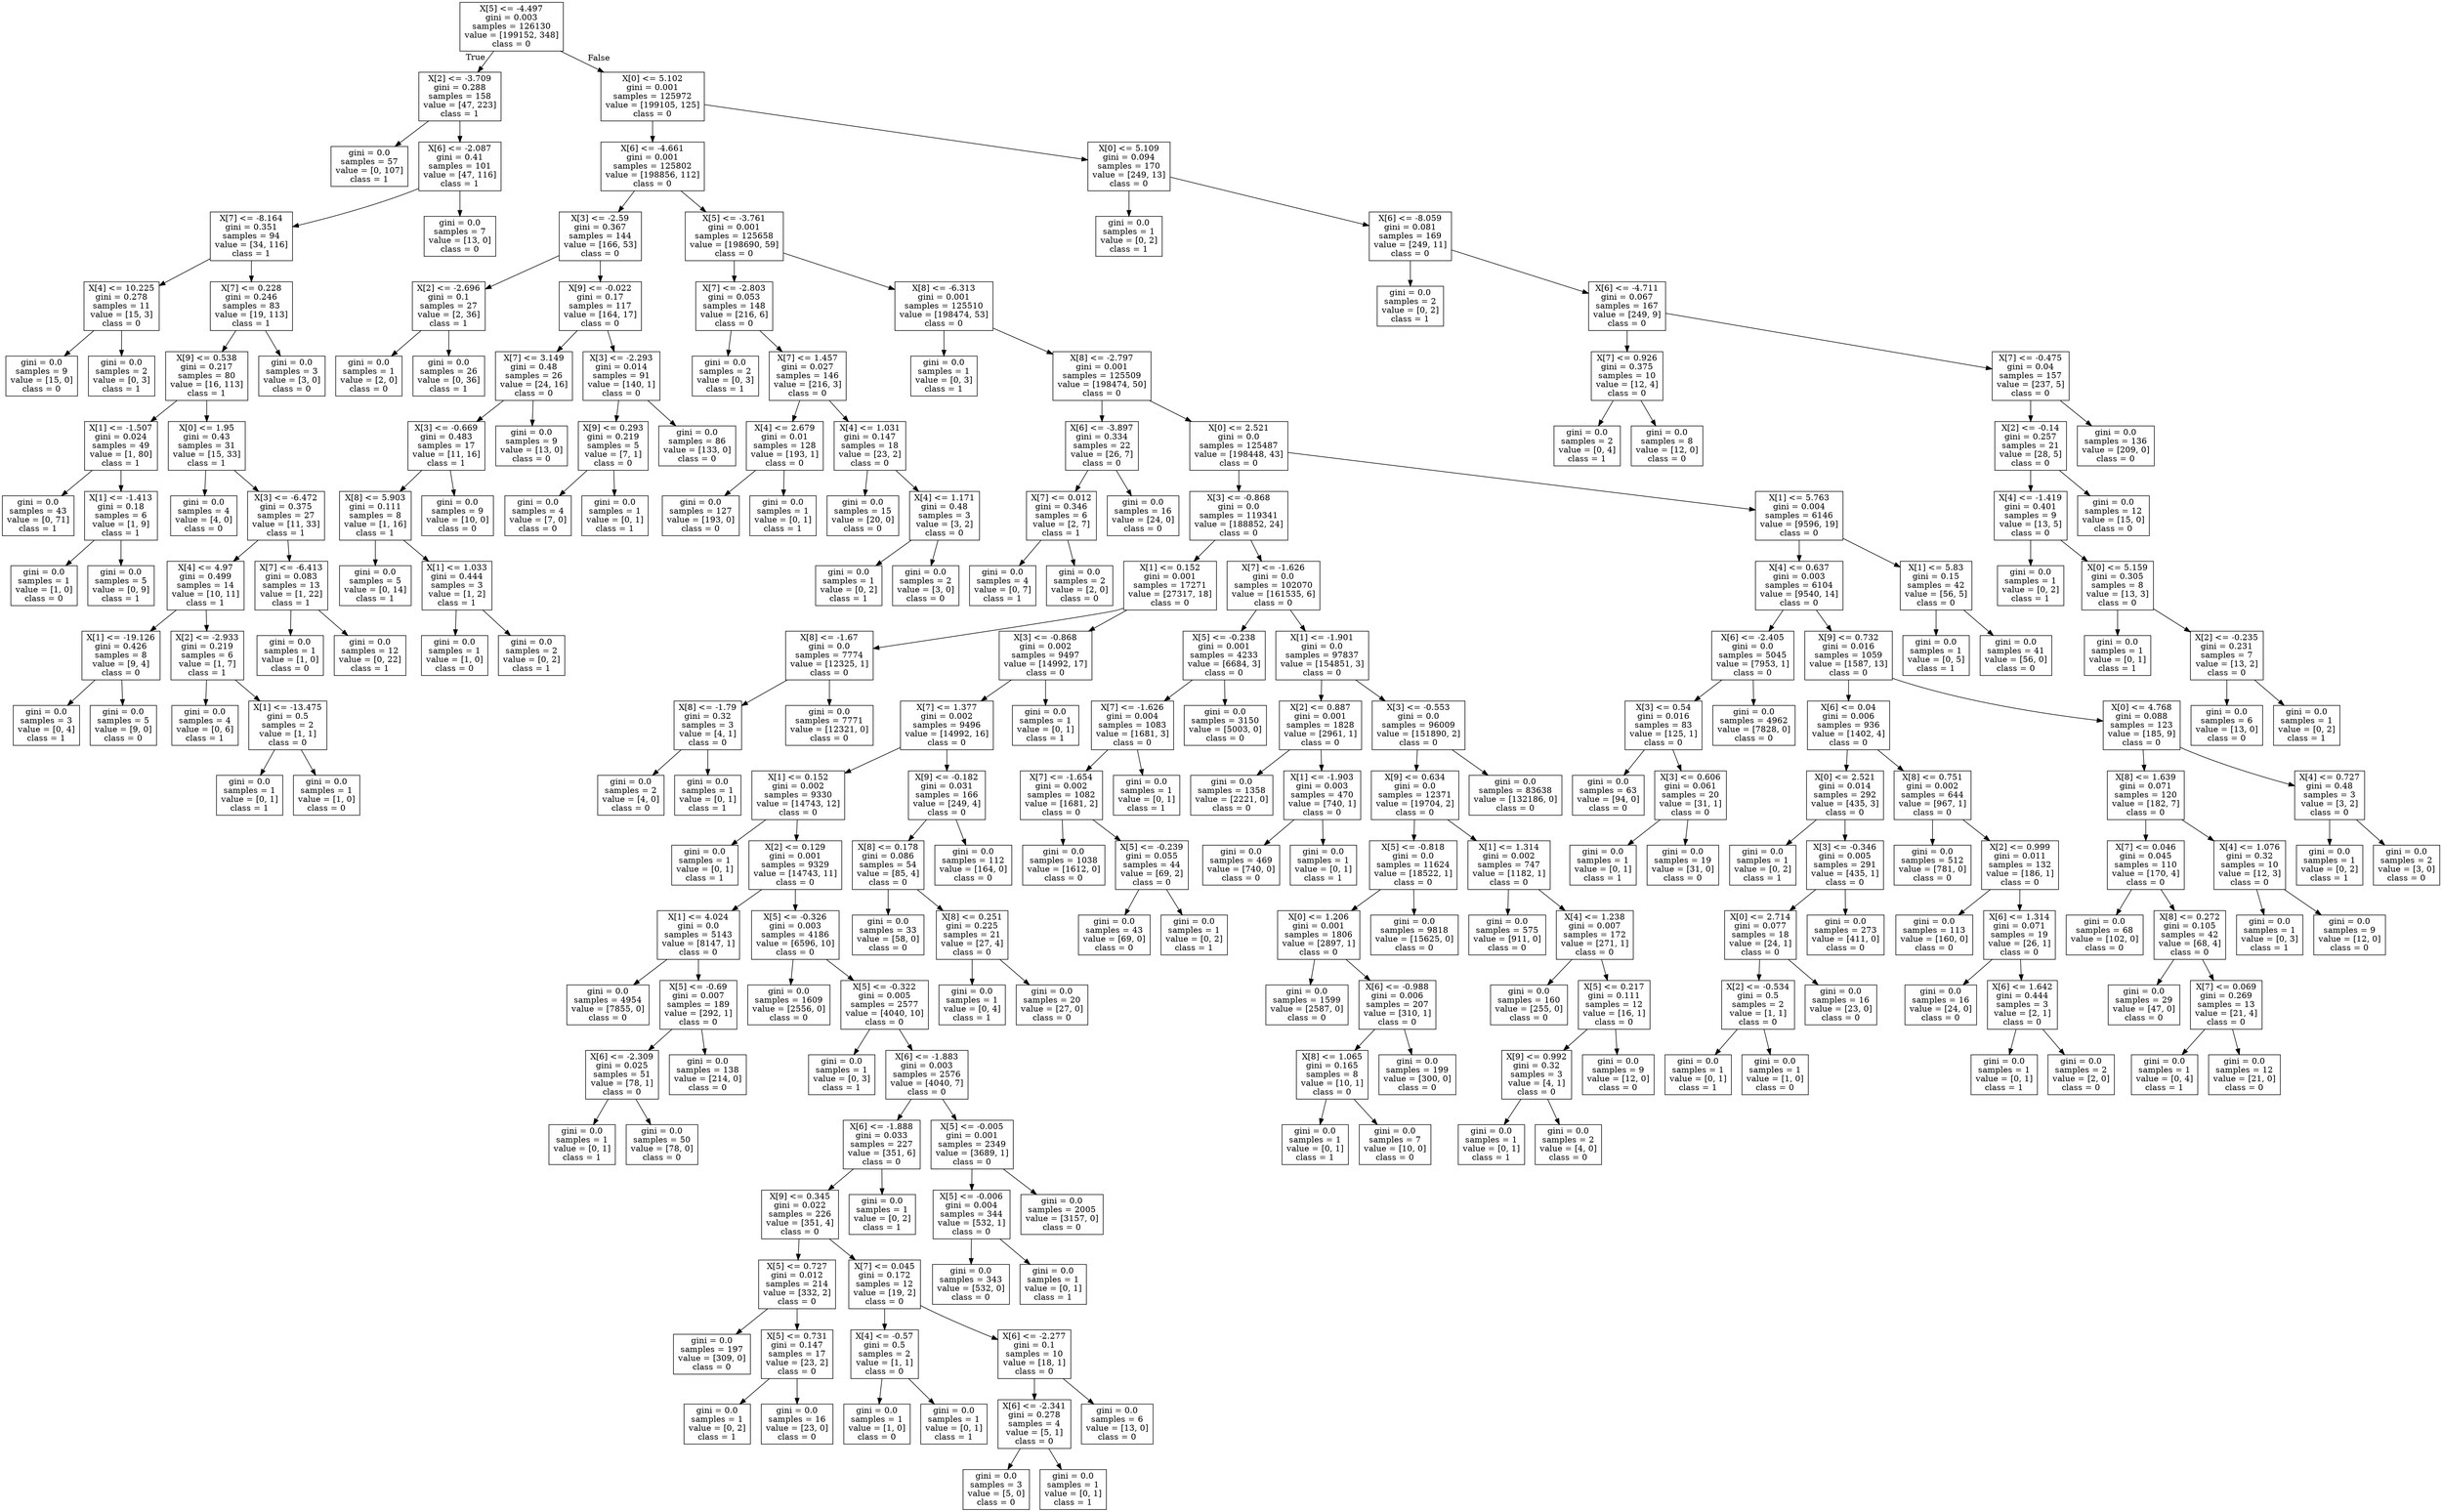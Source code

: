 digraph Tree {
node [shape=box] ;
0 [label="X[5] <= -4.497\ngini = 0.003\nsamples = 126130\nvalue = [199152, 348]\nclass = 0"] ;
1 [label="X[2] <= -3.709\ngini = 0.288\nsamples = 158\nvalue = [47, 223]\nclass = 1"] ;
0 -> 1 [labeldistance=2.5, labelangle=45, headlabel="True"] ;
2 [label="gini = 0.0\nsamples = 57\nvalue = [0, 107]\nclass = 1"] ;
1 -> 2 ;
3 [label="X[6] <= -2.087\ngini = 0.41\nsamples = 101\nvalue = [47, 116]\nclass = 1"] ;
1 -> 3 ;
4 [label="X[7] <= -8.164\ngini = 0.351\nsamples = 94\nvalue = [34, 116]\nclass = 1"] ;
3 -> 4 ;
5 [label="X[4] <= 10.225\ngini = 0.278\nsamples = 11\nvalue = [15, 3]\nclass = 0"] ;
4 -> 5 ;
6 [label="gini = 0.0\nsamples = 9\nvalue = [15, 0]\nclass = 0"] ;
5 -> 6 ;
7 [label="gini = 0.0\nsamples = 2\nvalue = [0, 3]\nclass = 1"] ;
5 -> 7 ;
8 [label="X[7] <= 0.228\ngini = 0.246\nsamples = 83\nvalue = [19, 113]\nclass = 1"] ;
4 -> 8 ;
9 [label="X[9] <= 0.538\ngini = 0.217\nsamples = 80\nvalue = [16, 113]\nclass = 1"] ;
8 -> 9 ;
10 [label="X[1] <= -1.507\ngini = 0.024\nsamples = 49\nvalue = [1, 80]\nclass = 1"] ;
9 -> 10 ;
11 [label="gini = 0.0\nsamples = 43\nvalue = [0, 71]\nclass = 1"] ;
10 -> 11 ;
12 [label="X[1] <= -1.413\ngini = 0.18\nsamples = 6\nvalue = [1, 9]\nclass = 1"] ;
10 -> 12 ;
13 [label="gini = 0.0\nsamples = 1\nvalue = [1, 0]\nclass = 0"] ;
12 -> 13 ;
14 [label="gini = 0.0\nsamples = 5\nvalue = [0, 9]\nclass = 1"] ;
12 -> 14 ;
15 [label="X[0] <= 1.95\ngini = 0.43\nsamples = 31\nvalue = [15, 33]\nclass = 1"] ;
9 -> 15 ;
16 [label="gini = 0.0\nsamples = 4\nvalue = [4, 0]\nclass = 0"] ;
15 -> 16 ;
17 [label="X[3] <= -6.472\ngini = 0.375\nsamples = 27\nvalue = [11, 33]\nclass = 1"] ;
15 -> 17 ;
18 [label="X[4] <= 4.97\ngini = 0.499\nsamples = 14\nvalue = [10, 11]\nclass = 1"] ;
17 -> 18 ;
19 [label="X[1] <= -19.126\ngini = 0.426\nsamples = 8\nvalue = [9, 4]\nclass = 0"] ;
18 -> 19 ;
20 [label="gini = 0.0\nsamples = 3\nvalue = [0, 4]\nclass = 1"] ;
19 -> 20 ;
21 [label="gini = 0.0\nsamples = 5\nvalue = [9, 0]\nclass = 0"] ;
19 -> 21 ;
22 [label="X[2] <= -2.933\ngini = 0.219\nsamples = 6\nvalue = [1, 7]\nclass = 1"] ;
18 -> 22 ;
23 [label="gini = 0.0\nsamples = 4\nvalue = [0, 6]\nclass = 1"] ;
22 -> 23 ;
24 [label="X[1] <= -13.475\ngini = 0.5\nsamples = 2\nvalue = [1, 1]\nclass = 0"] ;
22 -> 24 ;
25 [label="gini = 0.0\nsamples = 1\nvalue = [0, 1]\nclass = 1"] ;
24 -> 25 ;
26 [label="gini = 0.0\nsamples = 1\nvalue = [1, 0]\nclass = 0"] ;
24 -> 26 ;
27 [label="X[7] <= -6.413\ngini = 0.083\nsamples = 13\nvalue = [1, 22]\nclass = 1"] ;
17 -> 27 ;
28 [label="gini = 0.0\nsamples = 1\nvalue = [1, 0]\nclass = 0"] ;
27 -> 28 ;
29 [label="gini = 0.0\nsamples = 12\nvalue = [0, 22]\nclass = 1"] ;
27 -> 29 ;
30 [label="gini = 0.0\nsamples = 3\nvalue = [3, 0]\nclass = 0"] ;
8 -> 30 ;
31 [label="gini = 0.0\nsamples = 7\nvalue = [13, 0]\nclass = 0"] ;
3 -> 31 ;
32 [label="X[0] <= 5.102\ngini = 0.001\nsamples = 125972\nvalue = [199105, 125]\nclass = 0"] ;
0 -> 32 [labeldistance=2.5, labelangle=-45, headlabel="False"] ;
33 [label="X[6] <= -4.661\ngini = 0.001\nsamples = 125802\nvalue = [198856, 112]\nclass = 0"] ;
32 -> 33 ;
34 [label="X[3] <= -2.59\ngini = 0.367\nsamples = 144\nvalue = [166, 53]\nclass = 0"] ;
33 -> 34 ;
35 [label="X[2] <= -2.696\ngini = 0.1\nsamples = 27\nvalue = [2, 36]\nclass = 1"] ;
34 -> 35 ;
36 [label="gini = 0.0\nsamples = 1\nvalue = [2, 0]\nclass = 0"] ;
35 -> 36 ;
37 [label="gini = 0.0\nsamples = 26\nvalue = [0, 36]\nclass = 1"] ;
35 -> 37 ;
38 [label="X[9] <= -0.022\ngini = 0.17\nsamples = 117\nvalue = [164, 17]\nclass = 0"] ;
34 -> 38 ;
39 [label="X[7] <= 3.149\ngini = 0.48\nsamples = 26\nvalue = [24, 16]\nclass = 0"] ;
38 -> 39 ;
40 [label="X[3] <= -0.669\ngini = 0.483\nsamples = 17\nvalue = [11, 16]\nclass = 1"] ;
39 -> 40 ;
41 [label="X[8] <= 5.903\ngini = 0.111\nsamples = 8\nvalue = [1, 16]\nclass = 1"] ;
40 -> 41 ;
42 [label="gini = 0.0\nsamples = 5\nvalue = [0, 14]\nclass = 1"] ;
41 -> 42 ;
43 [label="X[1] <= 1.033\ngini = 0.444\nsamples = 3\nvalue = [1, 2]\nclass = 1"] ;
41 -> 43 ;
44 [label="gini = 0.0\nsamples = 1\nvalue = [1, 0]\nclass = 0"] ;
43 -> 44 ;
45 [label="gini = 0.0\nsamples = 2\nvalue = [0, 2]\nclass = 1"] ;
43 -> 45 ;
46 [label="gini = 0.0\nsamples = 9\nvalue = [10, 0]\nclass = 0"] ;
40 -> 46 ;
47 [label="gini = 0.0\nsamples = 9\nvalue = [13, 0]\nclass = 0"] ;
39 -> 47 ;
48 [label="X[3] <= -2.293\ngini = 0.014\nsamples = 91\nvalue = [140, 1]\nclass = 0"] ;
38 -> 48 ;
49 [label="X[9] <= 0.293\ngini = 0.219\nsamples = 5\nvalue = [7, 1]\nclass = 0"] ;
48 -> 49 ;
50 [label="gini = 0.0\nsamples = 4\nvalue = [7, 0]\nclass = 0"] ;
49 -> 50 ;
51 [label="gini = 0.0\nsamples = 1\nvalue = [0, 1]\nclass = 1"] ;
49 -> 51 ;
52 [label="gini = 0.0\nsamples = 86\nvalue = [133, 0]\nclass = 0"] ;
48 -> 52 ;
53 [label="X[5] <= -3.761\ngini = 0.001\nsamples = 125658\nvalue = [198690, 59]\nclass = 0"] ;
33 -> 53 ;
54 [label="X[7] <= -2.803\ngini = 0.053\nsamples = 148\nvalue = [216, 6]\nclass = 0"] ;
53 -> 54 ;
55 [label="gini = 0.0\nsamples = 2\nvalue = [0, 3]\nclass = 1"] ;
54 -> 55 ;
56 [label="X[7] <= 1.457\ngini = 0.027\nsamples = 146\nvalue = [216, 3]\nclass = 0"] ;
54 -> 56 ;
57 [label="X[4] <= 2.679\ngini = 0.01\nsamples = 128\nvalue = [193, 1]\nclass = 0"] ;
56 -> 57 ;
58 [label="gini = 0.0\nsamples = 127\nvalue = [193, 0]\nclass = 0"] ;
57 -> 58 ;
59 [label="gini = 0.0\nsamples = 1\nvalue = [0, 1]\nclass = 1"] ;
57 -> 59 ;
60 [label="X[4] <= 1.031\ngini = 0.147\nsamples = 18\nvalue = [23, 2]\nclass = 0"] ;
56 -> 60 ;
61 [label="gini = 0.0\nsamples = 15\nvalue = [20, 0]\nclass = 0"] ;
60 -> 61 ;
62 [label="X[4] <= 1.171\ngini = 0.48\nsamples = 3\nvalue = [3, 2]\nclass = 0"] ;
60 -> 62 ;
63 [label="gini = 0.0\nsamples = 1\nvalue = [0, 2]\nclass = 1"] ;
62 -> 63 ;
64 [label="gini = 0.0\nsamples = 2\nvalue = [3, 0]\nclass = 0"] ;
62 -> 64 ;
65 [label="X[8] <= -6.313\ngini = 0.001\nsamples = 125510\nvalue = [198474, 53]\nclass = 0"] ;
53 -> 65 ;
66 [label="gini = 0.0\nsamples = 1\nvalue = [0, 3]\nclass = 1"] ;
65 -> 66 ;
67 [label="X[8] <= -2.797\ngini = 0.001\nsamples = 125509\nvalue = [198474, 50]\nclass = 0"] ;
65 -> 67 ;
68 [label="X[6] <= -3.897\ngini = 0.334\nsamples = 22\nvalue = [26, 7]\nclass = 0"] ;
67 -> 68 ;
69 [label="X[7] <= 0.012\ngini = 0.346\nsamples = 6\nvalue = [2, 7]\nclass = 1"] ;
68 -> 69 ;
70 [label="gini = 0.0\nsamples = 4\nvalue = [0, 7]\nclass = 1"] ;
69 -> 70 ;
71 [label="gini = 0.0\nsamples = 2\nvalue = [2, 0]\nclass = 0"] ;
69 -> 71 ;
72 [label="gini = 0.0\nsamples = 16\nvalue = [24, 0]\nclass = 0"] ;
68 -> 72 ;
73 [label="X[0] <= 2.521\ngini = 0.0\nsamples = 125487\nvalue = [198448, 43]\nclass = 0"] ;
67 -> 73 ;
74 [label="X[3] <= -0.868\ngini = 0.0\nsamples = 119341\nvalue = [188852, 24]\nclass = 0"] ;
73 -> 74 ;
75 [label="X[1] <= 0.152\ngini = 0.001\nsamples = 17271\nvalue = [27317, 18]\nclass = 0"] ;
74 -> 75 ;
76 [label="X[8] <= -1.67\ngini = 0.0\nsamples = 7774\nvalue = [12325, 1]\nclass = 0"] ;
75 -> 76 ;
77 [label="X[8] <= -1.79\ngini = 0.32\nsamples = 3\nvalue = [4, 1]\nclass = 0"] ;
76 -> 77 ;
78 [label="gini = 0.0\nsamples = 2\nvalue = [4, 0]\nclass = 0"] ;
77 -> 78 ;
79 [label="gini = 0.0\nsamples = 1\nvalue = [0, 1]\nclass = 1"] ;
77 -> 79 ;
80 [label="gini = 0.0\nsamples = 7771\nvalue = [12321, 0]\nclass = 0"] ;
76 -> 80 ;
81 [label="X[3] <= -0.868\ngini = 0.002\nsamples = 9497\nvalue = [14992, 17]\nclass = 0"] ;
75 -> 81 ;
82 [label="X[7] <= 1.377\ngini = 0.002\nsamples = 9496\nvalue = [14992, 16]\nclass = 0"] ;
81 -> 82 ;
83 [label="X[1] <= 0.152\ngini = 0.002\nsamples = 9330\nvalue = [14743, 12]\nclass = 0"] ;
82 -> 83 ;
84 [label="gini = 0.0\nsamples = 1\nvalue = [0, 1]\nclass = 1"] ;
83 -> 84 ;
85 [label="X[2] <= 0.129\ngini = 0.001\nsamples = 9329\nvalue = [14743, 11]\nclass = 0"] ;
83 -> 85 ;
86 [label="X[1] <= 4.024\ngini = 0.0\nsamples = 5143\nvalue = [8147, 1]\nclass = 0"] ;
85 -> 86 ;
87 [label="gini = 0.0\nsamples = 4954\nvalue = [7855, 0]\nclass = 0"] ;
86 -> 87 ;
88 [label="X[5] <= -0.69\ngini = 0.007\nsamples = 189\nvalue = [292, 1]\nclass = 0"] ;
86 -> 88 ;
89 [label="X[6] <= -2.309\ngini = 0.025\nsamples = 51\nvalue = [78, 1]\nclass = 0"] ;
88 -> 89 ;
90 [label="gini = 0.0\nsamples = 1\nvalue = [0, 1]\nclass = 1"] ;
89 -> 90 ;
91 [label="gini = 0.0\nsamples = 50\nvalue = [78, 0]\nclass = 0"] ;
89 -> 91 ;
92 [label="gini = 0.0\nsamples = 138\nvalue = [214, 0]\nclass = 0"] ;
88 -> 92 ;
93 [label="X[5] <= -0.326\ngini = 0.003\nsamples = 4186\nvalue = [6596, 10]\nclass = 0"] ;
85 -> 93 ;
94 [label="gini = 0.0\nsamples = 1609\nvalue = [2556, 0]\nclass = 0"] ;
93 -> 94 ;
95 [label="X[5] <= -0.322\ngini = 0.005\nsamples = 2577\nvalue = [4040, 10]\nclass = 0"] ;
93 -> 95 ;
96 [label="gini = 0.0\nsamples = 1\nvalue = [0, 3]\nclass = 1"] ;
95 -> 96 ;
97 [label="X[6] <= -1.883\ngini = 0.003\nsamples = 2576\nvalue = [4040, 7]\nclass = 0"] ;
95 -> 97 ;
98 [label="X[6] <= -1.888\ngini = 0.033\nsamples = 227\nvalue = [351, 6]\nclass = 0"] ;
97 -> 98 ;
99 [label="X[9] <= 0.345\ngini = 0.022\nsamples = 226\nvalue = [351, 4]\nclass = 0"] ;
98 -> 99 ;
100 [label="X[5] <= 0.727\ngini = 0.012\nsamples = 214\nvalue = [332, 2]\nclass = 0"] ;
99 -> 100 ;
101 [label="gini = 0.0\nsamples = 197\nvalue = [309, 0]\nclass = 0"] ;
100 -> 101 ;
102 [label="X[5] <= 0.731\ngini = 0.147\nsamples = 17\nvalue = [23, 2]\nclass = 0"] ;
100 -> 102 ;
103 [label="gini = 0.0\nsamples = 1\nvalue = [0, 2]\nclass = 1"] ;
102 -> 103 ;
104 [label="gini = 0.0\nsamples = 16\nvalue = [23, 0]\nclass = 0"] ;
102 -> 104 ;
105 [label="X[7] <= 0.045\ngini = 0.172\nsamples = 12\nvalue = [19, 2]\nclass = 0"] ;
99 -> 105 ;
106 [label="X[4] <= -0.57\ngini = 0.5\nsamples = 2\nvalue = [1, 1]\nclass = 0"] ;
105 -> 106 ;
107 [label="gini = 0.0\nsamples = 1\nvalue = [1, 0]\nclass = 0"] ;
106 -> 107 ;
108 [label="gini = 0.0\nsamples = 1\nvalue = [0, 1]\nclass = 1"] ;
106 -> 108 ;
109 [label="X[6] <= -2.277\ngini = 0.1\nsamples = 10\nvalue = [18, 1]\nclass = 0"] ;
105 -> 109 ;
110 [label="X[6] <= -2.341\ngini = 0.278\nsamples = 4\nvalue = [5, 1]\nclass = 0"] ;
109 -> 110 ;
111 [label="gini = 0.0\nsamples = 3\nvalue = [5, 0]\nclass = 0"] ;
110 -> 111 ;
112 [label="gini = 0.0\nsamples = 1\nvalue = [0, 1]\nclass = 1"] ;
110 -> 112 ;
113 [label="gini = 0.0\nsamples = 6\nvalue = [13, 0]\nclass = 0"] ;
109 -> 113 ;
114 [label="gini = 0.0\nsamples = 1\nvalue = [0, 2]\nclass = 1"] ;
98 -> 114 ;
115 [label="X[5] <= -0.005\ngini = 0.001\nsamples = 2349\nvalue = [3689, 1]\nclass = 0"] ;
97 -> 115 ;
116 [label="X[5] <= -0.006\ngini = 0.004\nsamples = 344\nvalue = [532, 1]\nclass = 0"] ;
115 -> 116 ;
117 [label="gini = 0.0\nsamples = 343\nvalue = [532, 0]\nclass = 0"] ;
116 -> 117 ;
118 [label="gini = 0.0\nsamples = 1\nvalue = [0, 1]\nclass = 1"] ;
116 -> 118 ;
119 [label="gini = 0.0\nsamples = 2005\nvalue = [3157, 0]\nclass = 0"] ;
115 -> 119 ;
120 [label="X[9] <= -0.182\ngini = 0.031\nsamples = 166\nvalue = [249, 4]\nclass = 0"] ;
82 -> 120 ;
121 [label="X[8] <= 0.178\ngini = 0.086\nsamples = 54\nvalue = [85, 4]\nclass = 0"] ;
120 -> 121 ;
122 [label="gini = 0.0\nsamples = 33\nvalue = [58, 0]\nclass = 0"] ;
121 -> 122 ;
123 [label="X[8] <= 0.251\ngini = 0.225\nsamples = 21\nvalue = [27, 4]\nclass = 0"] ;
121 -> 123 ;
124 [label="gini = 0.0\nsamples = 1\nvalue = [0, 4]\nclass = 1"] ;
123 -> 124 ;
125 [label="gini = 0.0\nsamples = 20\nvalue = [27, 0]\nclass = 0"] ;
123 -> 125 ;
126 [label="gini = 0.0\nsamples = 112\nvalue = [164, 0]\nclass = 0"] ;
120 -> 126 ;
127 [label="gini = 0.0\nsamples = 1\nvalue = [0, 1]\nclass = 1"] ;
81 -> 127 ;
128 [label="X[7] <= -1.626\ngini = 0.0\nsamples = 102070\nvalue = [161535, 6]\nclass = 0"] ;
74 -> 128 ;
129 [label="X[5] <= -0.238\ngini = 0.001\nsamples = 4233\nvalue = [6684, 3]\nclass = 0"] ;
128 -> 129 ;
130 [label="X[7] <= -1.626\ngini = 0.004\nsamples = 1083\nvalue = [1681, 3]\nclass = 0"] ;
129 -> 130 ;
131 [label="X[7] <= -1.654\ngini = 0.002\nsamples = 1082\nvalue = [1681, 2]\nclass = 0"] ;
130 -> 131 ;
132 [label="gini = 0.0\nsamples = 1038\nvalue = [1612, 0]\nclass = 0"] ;
131 -> 132 ;
133 [label="X[5] <= -0.239\ngini = 0.055\nsamples = 44\nvalue = [69, 2]\nclass = 0"] ;
131 -> 133 ;
134 [label="gini = 0.0\nsamples = 43\nvalue = [69, 0]\nclass = 0"] ;
133 -> 134 ;
135 [label="gini = 0.0\nsamples = 1\nvalue = [0, 2]\nclass = 1"] ;
133 -> 135 ;
136 [label="gini = 0.0\nsamples = 1\nvalue = [0, 1]\nclass = 1"] ;
130 -> 136 ;
137 [label="gini = 0.0\nsamples = 3150\nvalue = [5003, 0]\nclass = 0"] ;
129 -> 137 ;
138 [label="X[1] <= -1.901\ngini = 0.0\nsamples = 97837\nvalue = [154851, 3]\nclass = 0"] ;
128 -> 138 ;
139 [label="X[2] <= 0.887\ngini = 0.001\nsamples = 1828\nvalue = [2961, 1]\nclass = 0"] ;
138 -> 139 ;
140 [label="gini = 0.0\nsamples = 1358\nvalue = [2221, 0]\nclass = 0"] ;
139 -> 140 ;
141 [label="X[1] <= -1.903\ngini = 0.003\nsamples = 470\nvalue = [740, 1]\nclass = 0"] ;
139 -> 141 ;
142 [label="gini = 0.0\nsamples = 469\nvalue = [740, 0]\nclass = 0"] ;
141 -> 142 ;
143 [label="gini = 0.0\nsamples = 1\nvalue = [0, 1]\nclass = 1"] ;
141 -> 143 ;
144 [label="X[3] <= -0.553\ngini = 0.0\nsamples = 96009\nvalue = [151890, 2]\nclass = 0"] ;
138 -> 144 ;
145 [label="X[9] <= 0.634\ngini = 0.0\nsamples = 12371\nvalue = [19704, 2]\nclass = 0"] ;
144 -> 145 ;
146 [label="X[5] <= -0.818\ngini = 0.0\nsamples = 11624\nvalue = [18522, 1]\nclass = 0"] ;
145 -> 146 ;
147 [label="X[0] <= 1.206\ngini = 0.001\nsamples = 1806\nvalue = [2897, 1]\nclass = 0"] ;
146 -> 147 ;
148 [label="gini = 0.0\nsamples = 1599\nvalue = [2587, 0]\nclass = 0"] ;
147 -> 148 ;
149 [label="X[6] <= -0.988\ngini = 0.006\nsamples = 207\nvalue = [310, 1]\nclass = 0"] ;
147 -> 149 ;
150 [label="X[8] <= 1.065\ngini = 0.165\nsamples = 8\nvalue = [10, 1]\nclass = 0"] ;
149 -> 150 ;
151 [label="gini = 0.0\nsamples = 1\nvalue = [0, 1]\nclass = 1"] ;
150 -> 151 ;
152 [label="gini = 0.0\nsamples = 7\nvalue = [10, 0]\nclass = 0"] ;
150 -> 152 ;
153 [label="gini = 0.0\nsamples = 199\nvalue = [300, 0]\nclass = 0"] ;
149 -> 153 ;
154 [label="gini = 0.0\nsamples = 9818\nvalue = [15625, 0]\nclass = 0"] ;
146 -> 154 ;
155 [label="X[1] <= 1.314\ngini = 0.002\nsamples = 747\nvalue = [1182, 1]\nclass = 0"] ;
145 -> 155 ;
156 [label="gini = 0.0\nsamples = 575\nvalue = [911, 0]\nclass = 0"] ;
155 -> 156 ;
157 [label="X[4] <= 1.238\ngini = 0.007\nsamples = 172\nvalue = [271, 1]\nclass = 0"] ;
155 -> 157 ;
158 [label="gini = 0.0\nsamples = 160\nvalue = [255, 0]\nclass = 0"] ;
157 -> 158 ;
159 [label="X[5] <= 0.217\ngini = 0.111\nsamples = 12\nvalue = [16, 1]\nclass = 0"] ;
157 -> 159 ;
160 [label="X[9] <= 0.992\ngini = 0.32\nsamples = 3\nvalue = [4, 1]\nclass = 0"] ;
159 -> 160 ;
161 [label="gini = 0.0\nsamples = 1\nvalue = [0, 1]\nclass = 1"] ;
160 -> 161 ;
162 [label="gini = 0.0\nsamples = 2\nvalue = [4, 0]\nclass = 0"] ;
160 -> 162 ;
163 [label="gini = 0.0\nsamples = 9\nvalue = [12, 0]\nclass = 0"] ;
159 -> 163 ;
164 [label="gini = 0.0\nsamples = 83638\nvalue = [132186, 0]\nclass = 0"] ;
144 -> 164 ;
165 [label="X[1] <= 5.763\ngini = 0.004\nsamples = 6146\nvalue = [9596, 19]\nclass = 0"] ;
73 -> 165 ;
166 [label="X[4] <= 0.637\ngini = 0.003\nsamples = 6104\nvalue = [9540, 14]\nclass = 0"] ;
165 -> 166 ;
167 [label="X[6] <= -2.405\ngini = 0.0\nsamples = 5045\nvalue = [7953, 1]\nclass = 0"] ;
166 -> 167 ;
168 [label="X[3] <= 0.54\ngini = 0.016\nsamples = 83\nvalue = [125, 1]\nclass = 0"] ;
167 -> 168 ;
169 [label="gini = 0.0\nsamples = 63\nvalue = [94, 0]\nclass = 0"] ;
168 -> 169 ;
170 [label="X[3] <= 0.606\ngini = 0.061\nsamples = 20\nvalue = [31, 1]\nclass = 0"] ;
168 -> 170 ;
171 [label="gini = 0.0\nsamples = 1\nvalue = [0, 1]\nclass = 1"] ;
170 -> 171 ;
172 [label="gini = 0.0\nsamples = 19\nvalue = [31, 0]\nclass = 0"] ;
170 -> 172 ;
173 [label="gini = 0.0\nsamples = 4962\nvalue = [7828, 0]\nclass = 0"] ;
167 -> 173 ;
174 [label="X[9] <= 0.732\ngini = 0.016\nsamples = 1059\nvalue = [1587, 13]\nclass = 0"] ;
166 -> 174 ;
175 [label="X[6] <= 0.04\ngini = 0.006\nsamples = 936\nvalue = [1402, 4]\nclass = 0"] ;
174 -> 175 ;
176 [label="X[0] <= 2.521\ngini = 0.014\nsamples = 292\nvalue = [435, 3]\nclass = 0"] ;
175 -> 176 ;
177 [label="gini = 0.0\nsamples = 1\nvalue = [0, 2]\nclass = 1"] ;
176 -> 177 ;
178 [label="X[3] <= -0.346\ngini = 0.005\nsamples = 291\nvalue = [435, 1]\nclass = 0"] ;
176 -> 178 ;
179 [label="X[0] <= 2.714\ngini = 0.077\nsamples = 18\nvalue = [24, 1]\nclass = 0"] ;
178 -> 179 ;
180 [label="X[2] <= -0.534\ngini = 0.5\nsamples = 2\nvalue = [1, 1]\nclass = 0"] ;
179 -> 180 ;
181 [label="gini = 0.0\nsamples = 1\nvalue = [0, 1]\nclass = 1"] ;
180 -> 181 ;
182 [label="gini = 0.0\nsamples = 1\nvalue = [1, 0]\nclass = 0"] ;
180 -> 182 ;
183 [label="gini = 0.0\nsamples = 16\nvalue = [23, 0]\nclass = 0"] ;
179 -> 183 ;
184 [label="gini = 0.0\nsamples = 273\nvalue = [411, 0]\nclass = 0"] ;
178 -> 184 ;
185 [label="X[8] <= 0.751\ngini = 0.002\nsamples = 644\nvalue = [967, 1]\nclass = 0"] ;
175 -> 185 ;
186 [label="gini = 0.0\nsamples = 512\nvalue = [781, 0]\nclass = 0"] ;
185 -> 186 ;
187 [label="X[2] <= 0.999\ngini = 0.011\nsamples = 132\nvalue = [186, 1]\nclass = 0"] ;
185 -> 187 ;
188 [label="gini = 0.0\nsamples = 113\nvalue = [160, 0]\nclass = 0"] ;
187 -> 188 ;
189 [label="X[6] <= 1.314\ngini = 0.071\nsamples = 19\nvalue = [26, 1]\nclass = 0"] ;
187 -> 189 ;
190 [label="gini = 0.0\nsamples = 16\nvalue = [24, 0]\nclass = 0"] ;
189 -> 190 ;
191 [label="X[6] <= 1.642\ngini = 0.444\nsamples = 3\nvalue = [2, 1]\nclass = 0"] ;
189 -> 191 ;
192 [label="gini = 0.0\nsamples = 1\nvalue = [0, 1]\nclass = 1"] ;
191 -> 192 ;
193 [label="gini = 0.0\nsamples = 2\nvalue = [2, 0]\nclass = 0"] ;
191 -> 193 ;
194 [label="X[0] <= 4.768\ngini = 0.088\nsamples = 123\nvalue = [185, 9]\nclass = 0"] ;
174 -> 194 ;
195 [label="X[8] <= 1.639\ngini = 0.071\nsamples = 120\nvalue = [182, 7]\nclass = 0"] ;
194 -> 195 ;
196 [label="X[7] <= 0.046\ngini = 0.045\nsamples = 110\nvalue = [170, 4]\nclass = 0"] ;
195 -> 196 ;
197 [label="gini = 0.0\nsamples = 68\nvalue = [102, 0]\nclass = 0"] ;
196 -> 197 ;
198 [label="X[8] <= 0.272\ngini = 0.105\nsamples = 42\nvalue = [68, 4]\nclass = 0"] ;
196 -> 198 ;
199 [label="gini = 0.0\nsamples = 29\nvalue = [47, 0]\nclass = 0"] ;
198 -> 199 ;
200 [label="X[7] <= 0.069\ngini = 0.269\nsamples = 13\nvalue = [21, 4]\nclass = 0"] ;
198 -> 200 ;
201 [label="gini = 0.0\nsamples = 1\nvalue = [0, 4]\nclass = 1"] ;
200 -> 201 ;
202 [label="gini = 0.0\nsamples = 12\nvalue = [21, 0]\nclass = 0"] ;
200 -> 202 ;
203 [label="X[4] <= 1.076\ngini = 0.32\nsamples = 10\nvalue = [12, 3]\nclass = 0"] ;
195 -> 203 ;
204 [label="gini = 0.0\nsamples = 1\nvalue = [0, 3]\nclass = 1"] ;
203 -> 204 ;
205 [label="gini = 0.0\nsamples = 9\nvalue = [12, 0]\nclass = 0"] ;
203 -> 205 ;
206 [label="X[4] <= 0.727\ngini = 0.48\nsamples = 3\nvalue = [3, 2]\nclass = 0"] ;
194 -> 206 ;
207 [label="gini = 0.0\nsamples = 1\nvalue = [0, 2]\nclass = 1"] ;
206 -> 207 ;
208 [label="gini = 0.0\nsamples = 2\nvalue = [3, 0]\nclass = 0"] ;
206 -> 208 ;
209 [label="X[1] <= 5.83\ngini = 0.15\nsamples = 42\nvalue = [56, 5]\nclass = 0"] ;
165 -> 209 ;
210 [label="gini = 0.0\nsamples = 1\nvalue = [0, 5]\nclass = 1"] ;
209 -> 210 ;
211 [label="gini = 0.0\nsamples = 41\nvalue = [56, 0]\nclass = 0"] ;
209 -> 211 ;
212 [label="X[0] <= 5.109\ngini = 0.094\nsamples = 170\nvalue = [249, 13]\nclass = 0"] ;
32 -> 212 ;
213 [label="gini = 0.0\nsamples = 1\nvalue = [0, 2]\nclass = 1"] ;
212 -> 213 ;
214 [label="X[6] <= -8.059\ngini = 0.081\nsamples = 169\nvalue = [249, 11]\nclass = 0"] ;
212 -> 214 ;
215 [label="gini = 0.0\nsamples = 2\nvalue = [0, 2]\nclass = 1"] ;
214 -> 215 ;
216 [label="X[6] <= -4.711\ngini = 0.067\nsamples = 167\nvalue = [249, 9]\nclass = 0"] ;
214 -> 216 ;
217 [label="X[7] <= 0.926\ngini = 0.375\nsamples = 10\nvalue = [12, 4]\nclass = 0"] ;
216 -> 217 ;
218 [label="gini = 0.0\nsamples = 2\nvalue = [0, 4]\nclass = 1"] ;
217 -> 218 ;
219 [label="gini = 0.0\nsamples = 8\nvalue = [12, 0]\nclass = 0"] ;
217 -> 219 ;
220 [label="X[7] <= -0.475\ngini = 0.04\nsamples = 157\nvalue = [237, 5]\nclass = 0"] ;
216 -> 220 ;
221 [label="X[2] <= -0.14\ngini = 0.257\nsamples = 21\nvalue = [28, 5]\nclass = 0"] ;
220 -> 221 ;
222 [label="X[4] <= -1.419\ngini = 0.401\nsamples = 9\nvalue = [13, 5]\nclass = 0"] ;
221 -> 222 ;
223 [label="gini = 0.0\nsamples = 1\nvalue = [0, 2]\nclass = 1"] ;
222 -> 223 ;
224 [label="X[0] <= 5.159\ngini = 0.305\nsamples = 8\nvalue = [13, 3]\nclass = 0"] ;
222 -> 224 ;
225 [label="gini = 0.0\nsamples = 1\nvalue = [0, 1]\nclass = 1"] ;
224 -> 225 ;
226 [label="X[2] <= -0.235\ngini = 0.231\nsamples = 7\nvalue = [13, 2]\nclass = 0"] ;
224 -> 226 ;
227 [label="gini = 0.0\nsamples = 6\nvalue = [13, 0]\nclass = 0"] ;
226 -> 227 ;
228 [label="gini = 0.0\nsamples = 1\nvalue = [0, 2]\nclass = 1"] ;
226 -> 228 ;
229 [label="gini = 0.0\nsamples = 12\nvalue = [15, 0]\nclass = 0"] ;
221 -> 229 ;
230 [label="gini = 0.0\nsamples = 136\nvalue = [209, 0]\nclass = 0"] ;
220 -> 230 ;
}